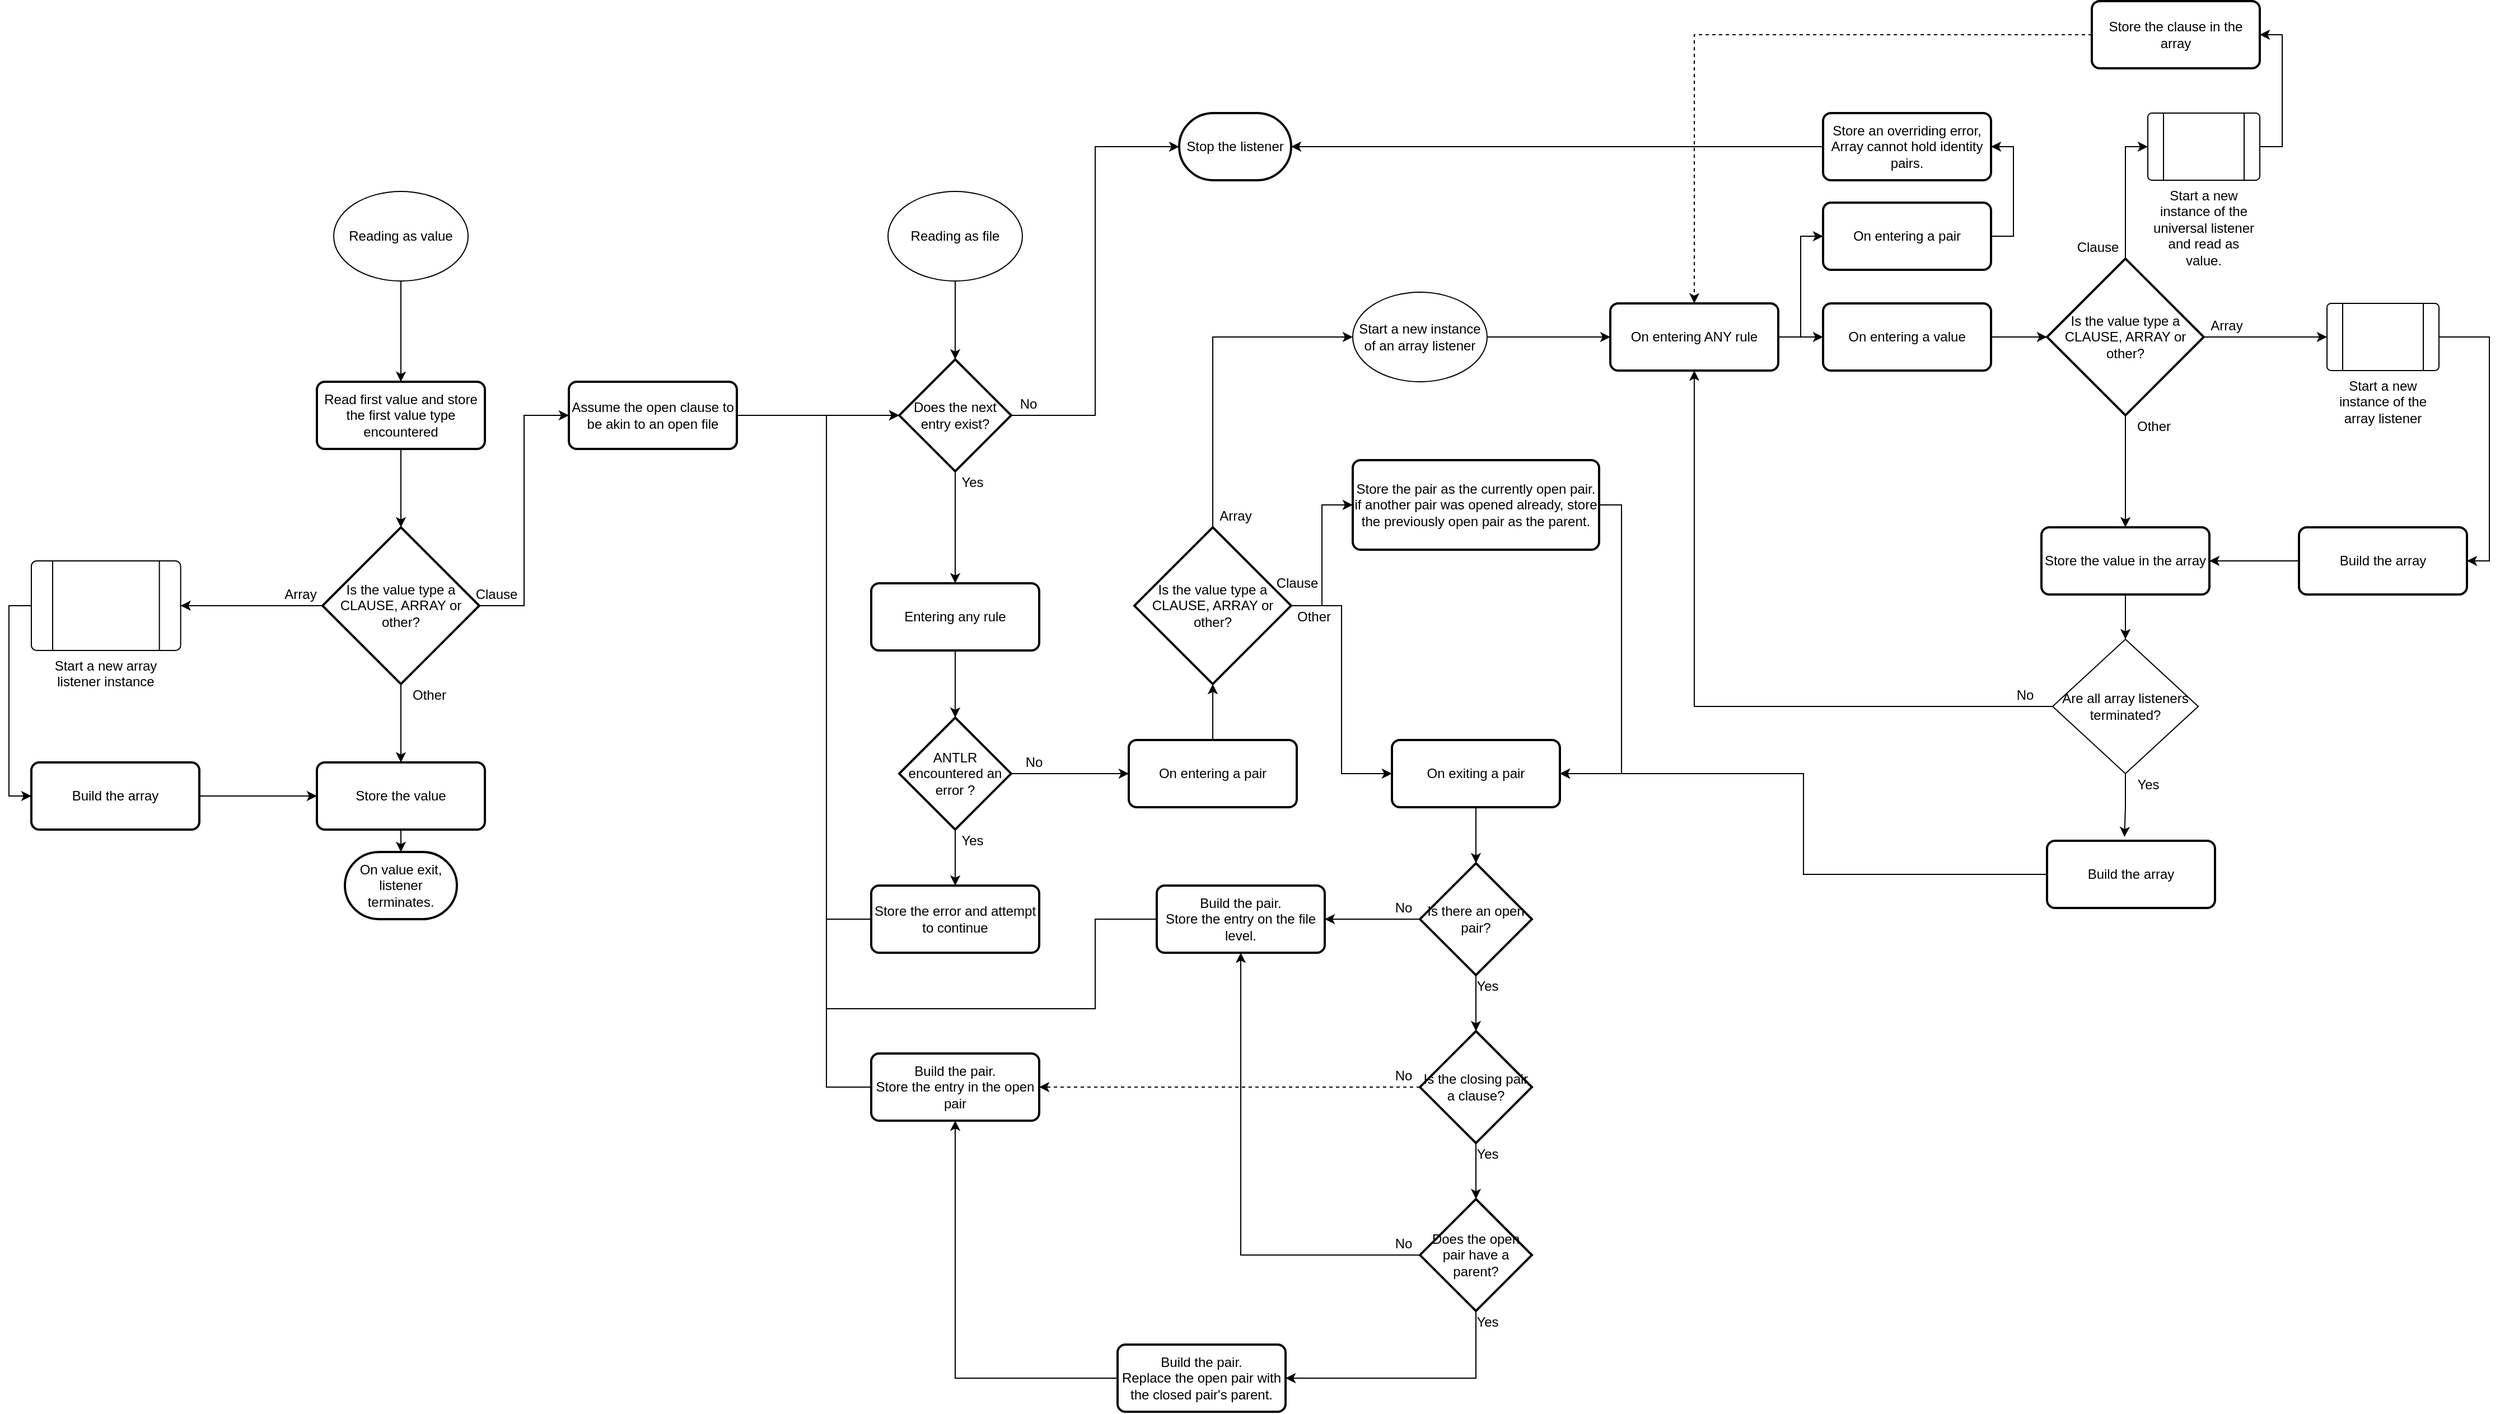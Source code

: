 <mxfile version="14.1.8" type="device"><diagram id="BNoFrDFYqUpYlP55kyb6" name="Page-1"><mxGraphModel dx="3565" dy="3418" grid="1" gridSize="10" guides="1" tooltips="1" connect="1" arrows="1" fold="1" page="1" pageScale="1" pageWidth="850" pageHeight="1100" math="0" shadow="0"><root><mxCell id="0"/><mxCell id="1" parent="0"/><mxCell id="KcTFm8nat9uakcXh54i9-10" style="edgeStyle=orthogonalEdgeStyle;rounded=0;orthogonalLoop=1;jettySize=auto;html=1;exitX=0.5;exitY=1;exitDx=0;exitDy=0;entryX=0.5;entryY=0;entryDx=0;entryDy=0;" parent="1" source="KcTFm8nat9uakcXh54i9-1" target="KcTFm8nat9uakcXh54i9-2" edge="1"><mxGeometry relative="1" as="geometry"/></mxCell><mxCell id="KcTFm8nat9uakcXh54i9-1" value="Reading as value" style="ellipse;whiteSpace=wrap;html=1;" parent="1" vertex="1"><mxGeometry x="60" y="10" width="120" height="80" as="geometry"/></mxCell><mxCell id="KcTFm8nat9uakcXh54i9-11" style="edgeStyle=orthogonalEdgeStyle;rounded=0;orthogonalLoop=1;jettySize=auto;html=1;exitX=0.5;exitY=1;exitDx=0;exitDy=0;entryX=0.5;entryY=0;entryDx=0;entryDy=0;entryPerimeter=0;" parent="1" source="KcTFm8nat9uakcXh54i9-2" target="KcTFm8nat9uakcXh54i9-5" edge="1"><mxGeometry relative="1" as="geometry"/></mxCell><mxCell id="KcTFm8nat9uakcXh54i9-2" value="Read first value and store the first value type encountered" style="rounded=1;whiteSpace=wrap;html=1;absoluteArcSize=1;arcSize=14;strokeWidth=2;" parent="1" vertex="1"><mxGeometry x="45" y="180" width="150" height="60" as="geometry"/></mxCell><mxCell id="KcTFm8nat9uakcXh54i9-12" style="edgeStyle=orthogonalEdgeStyle;rounded=0;orthogonalLoop=1;jettySize=auto;html=1;exitX=0;exitY=0.5;exitDx=0;exitDy=0;exitPerimeter=0;entryX=1;entryY=0.5;entryDx=0;entryDy=0;" parent="1" source="KcTFm8nat9uakcXh54i9-5" target="KcTFm8nat9uakcXh54i9-7" edge="1"><mxGeometry relative="1" as="geometry"/></mxCell><mxCell id="KcTFm8nat9uakcXh54i9-14" style="edgeStyle=orthogonalEdgeStyle;rounded=0;orthogonalLoop=1;jettySize=auto;html=1;exitX=0.5;exitY=1;exitDx=0;exitDy=0;exitPerimeter=0;entryX=0.5;entryY=0;entryDx=0;entryDy=0;" parent="1" source="KcTFm8nat9uakcXh54i9-5" target="KcTFm8nat9uakcXh54i9-9" edge="1"><mxGeometry relative="1" as="geometry"/></mxCell><mxCell id="KcTFm8nat9uakcXh54i9-27" style="edgeStyle=orthogonalEdgeStyle;rounded=0;orthogonalLoop=1;jettySize=auto;html=1;exitX=1;exitY=0.5;exitDx=0;exitDy=0;exitPerimeter=0;entryX=0;entryY=0.5;entryDx=0;entryDy=0;" parent="1" source="KcTFm8nat9uakcXh54i9-5" target="KcTFm8nat9uakcXh54i9-21" edge="1"><mxGeometry relative="1" as="geometry"/></mxCell><mxCell id="KcTFm8nat9uakcXh54i9-5" value="Is the value type a CLAUSE, ARRAY or other?" style="strokeWidth=2;html=1;shape=mxgraph.flowchart.decision;whiteSpace=wrap;" parent="1" vertex="1"><mxGeometry x="50" y="310" width="140" height="140" as="geometry"/></mxCell><mxCell id="Q6Bqk0elE_EshNdvb-Qj-2" style="edgeStyle=orthogonalEdgeStyle;rounded=0;orthogonalLoop=1;jettySize=auto;html=1;exitX=0;exitY=0.5;exitDx=0;exitDy=0;entryX=0;entryY=0.5;entryDx=0;entryDy=0;" edge="1" parent="1" source="KcTFm8nat9uakcXh54i9-7" target="Q6Bqk0elE_EshNdvb-Qj-1"><mxGeometry relative="1" as="geometry"/></mxCell><mxCell id="KcTFm8nat9uakcXh54i9-7" value="Start a new array listener instance" style="verticalLabelPosition=bottom;verticalAlign=top;html=1;shape=process;whiteSpace=wrap;rounded=1;size=0.14;arcSize=6;" parent="1" vertex="1"><mxGeometry x="-210" y="340" width="133.33" height="80" as="geometry"/></mxCell><mxCell id="KcTFm8nat9uakcXh54i9-8" value="On value exit, listener terminates." style="strokeWidth=2;html=1;shape=mxgraph.flowchart.terminator;whiteSpace=wrap;" parent="1" vertex="1"><mxGeometry x="70" y="600" width="100" height="60" as="geometry"/></mxCell><mxCell id="KcTFm8nat9uakcXh54i9-15" style="edgeStyle=orthogonalEdgeStyle;rounded=0;orthogonalLoop=1;jettySize=auto;html=1;exitX=0.5;exitY=1;exitDx=0;exitDy=0;entryX=0.5;entryY=0;entryDx=0;entryDy=0;entryPerimeter=0;" parent="1" source="KcTFm8nat9uakcXh54i9-9" target="KcTFm8nat9uakcXh54i9-8" edge="1"><mxGeometry relative="1" as="geometry"/></mxCell><mxCell id="KcTFm8nat9uakcXh54i9-9" value="Store the value" style="rounded=1;whiteSpace=wrap;html=1;absoluteArcSize=1;arcSize=14;strokeWidth=2;" parent="1" vertex="1"><mxGeometry x="45" y="520" width="150" height="60" as="geometry"/></mxCell><mxCell id="KcTFm8nat9uakcXh54i9-17" value="Other" style="text;html=1;align=center;verticalAlign=middle;resizable=0;points=[];autosize=1;" parent="1" vertex="1"><mxGeometry x="120" y="450" width="50" height="20" as="geometry"/></mxCell><mxCell id="KcTFm8nat9uakcXh54i9-18" value="Array" style="text;html=1;align=center;verticalAlign=middle;resizable=0;points=[];autosize=1;" parent="1" vertex="1"><mxGeometry x="10" y="360" width="40" height="20" as="geometry"/></mxCell><mxCell id="KcTFm8nat9uakcXh54i9-29" style="edgeStyle=orthogonalEdgeStyle;rounded=0;orthogonalLoop=1;jettySize=auto;html=1;exitX=0.5;exitY=1;exitDx=0;exitDy=0;entryX=0.5;entryY=0;entryDx=0;entryDy=0;entryPerimeter=0;" parent="1" source="KcTFm8nat9uakcXh54i9-20" target="KcTFm8nat9uakcXh54i9-22" edge="1"><mxGeometry relative="1" as="geometry"/></mxCell><mxCell id="KcTFm8nat9uakcXh54i9-20" value="Reading as file" style="ellipse;whiteSpace=wrap;html=1;" parent="1" vertex="1"><mxGeometry x="555" y="10" width="120" height="80" as="geometry"/></mxCell><mxCell id="KcTFm8nat9uakcXh54i9-28" style="edgeStyle=orthogonalEdgeStyle;rounded=0;orthogonalLoop=1;jettySize=auto;html=1;exitX=1;exitY=0.5;exitDx=0;exitDy=0;entryX=0;entryY=0.5;entryDx=0;entryDy=0;entryPerimeter=0;" parent="1" source="KcTFm8nat9uakcXh54i9-21" target="KcTFm8nat9uakcXh54i9-22" edge="1"><mxGeometry relative="1" as="geometry"/></mxCell><mxCell id="KcTFm8nat9uakcXh54i9-21" value="Assume the open clause to be akin to an open file" style="rounded=1;whiteSpace=wrap;html=1;absoluteArcSize=1;arcSize=14;strokeWidth=2;" parent="1" vertex="1"><mxGeometry x="270" y="180" width="150" height="60" as="geometry"/></mxCell><mxCell id="KcTFm8nat9uakcXh54i9-30" style="edgeStyle=orthogonalEdgeStyle;rounded=0;orthogonalLoop=1;jettySize=auto;html=1;exitX=0.5;exitY=1;exitDx=0;exitDy=0;exitPerimeter=0;entryX=0.5;entryY=0;entryDx=0;entryDy=0;" parent="1" source="KcTFm8nat9uakcXh54i9-22" target="KcTFm8nat9uakcXh54i9-23" edge="1"><mxGeometry relative="1" as="geometry"/></mxCell><mxCell id="KcTFm8nat9uakcXh54i9-67" style="edgeStyle=orthogonalEdgeStyle;rounded=0;orthogonalLoop=1;jettySize=auto;html=1;exitX=1;exitY=0.5;exitDx=0;exitDy=0;exitPerimeter=0;entryX=0;entryY=0.5;entryDx=0;entryDy=0;entryPerimeter=0;" parent="1" source="KcTFm8nat9uakcXh54i9-22" target="KcTFm8nat9uakcXh54i9-66" edge="1"><mxGeometry relative="1" as="geometry"/></mxCell><mxCell id="KcTFm8nat9uakcXh54i9-22" value="Does the next entry exist?" style="strokeWidth=2;html=1;shape=mxgraph.flowchart.decision;whiteSpace=wrap;" parent="1" vertex="1"><mxGeometry x="565" y="160" width="100" height="100" as="geometry"/></mxCell><mxCell id="KcTFm8nat9uakcXh54i9-31" style="edgeStyle=orthogonalEdgeStyle;rounded=0;orthogonalLoop=1;jettySize=auto;html=1;exitX=0.5;exitY=1;exitDx=0;exitDy=0;entryX=0.5;entryY=0;entryDx=0;entryDy=0;entryPerimeter=0;" parent="1" source="KcTFm8nat9uakcXh54i9-23" target="KcTFm8nat9uakcXh54i9-24" edge="1"><mxGeometry relative="1" as="geometry"/></mxCell><mxCell id="KcTFm8nat9uakcXh54i9-23" value="Entering any rule" style="rounded=1;whiteSpace=wrap;html=1;absoluteArcSize=1;arcSize=14;strokeWidth=2;" parent="1" vertex="1"><mxGeometry x="540" y="360" width="150" height="60" as="geometry"/></mxCell><mxCell id="KcTFm8nat9uakcXh54i9-32" style="edgeStyle=orthogonalEdgeStyle;rounded=0;orthogonalLoop=1;jettySize=auto;html=1;exitX=0.5;exitY=1;exitDx=0;exitDy=0;exitPerimeter=0;entryX=0.5;entryY=0;entryDx=0;entryDy=0;" parent="1" source="KcTFm8nat9uakcXh54i9-24" target="KcTFm8nat9uakcXh54i9-26" edge="1"><mxGeometry relative="1" as="geometry"/></mxCell><mxCell id="KcTFm8nat9uakcXh54i9-37" style="edgeStyle=orthogonalEdgeStyle;rounded=0;orthogonalLoop=1;jettySize=auto;html=1;exitX=1;exitY=0.5;exitDx=0;exitDy=0;exitPerimeter=0;entryX=0;entryY=0.5;entryDx=0;entryDy=0;" parent="1" source="KcTFm8nat9uakcXh54i9-24" target="KcTFm8nat9uakcXh54i9-36" edge="1"><mxGeometry relative="1" as="geometry"/></mxCell><mxCell id="KcTFm8nat9uakcXh54i9-24" value="ANTLR encountered an error ?" style="strokeWidth=2;html=1;shape=mxgraph.flowchart.decision;whiteSpace=wrap;" parent="1" vertex="1"><mxGeometry x="565" y="480" width="100" height="100" as="geometry"/></mxCell><mxCell id="Q6Bqk0elE_EshNdvb-Qj-4" style="edgeStyle=orthogonalEdgeStyle;rounded=0;orthogonalLoop=1;jettySize=auto;html=1;exitX=0;exitY=0.5;exitDx=0;exitDy=0;endArrow=none;endFill=0;" edge="1" parent="1" source="KcTFm8nat9uakcXh54i9-26"><mxGeometry relative="1" as="geometry"><mxPoint x="500" y="660" as="targetPoint"/></mxGeometry></mxCell><mxCell id="KcTFm8nat9uakcXh54i9-26" value="Store the error and attempt to continue" style="rounded=1;whiteSpace=wrap;html=1;absoluteArcSize=1;arcSize=14;strokeWidth=2;" parent="1" vertex="1"><mxGeometry x="540" y="630" width="150" height="60" as="geometry"/></mxCell><mxCell id="KcTFm8nat9uakcXh54i9-33" value="Yes" style="text;html=1;align=center;verticalAlign=middle;resizable=0;points=[];autosize=1;" parent="1" vertex="1"><mxGeometry x="610" y="260" width="40" height="20" as="geometry"/></mxCell><mxCell id="KcTFm8nat9uakcXh54i9-34" value="Clause" style="text;html=1;align=center;verticalAlign=middle;resizable=0;points=[];autosize=1;" parent="1" vertex="1"><mxGeometry x="180" y="360" width="50" height="20" as="geometry"/></mxCell><mxCell id="KcTFm8nat9uakcXh54i9-35" value="Yes" style="text;html=1;align=center;verticalAlign=middle;resizable=0;points=[];autosize=1;" parent="1" vertex="1"><mxGeometry x="610" y="580" width="40" height="20" as="geometry"/></mxCell><mxCell id="KcTFm8nat9uakcXh54i9-41" style="edgeStyle=orthogonalEdgeStyle;rounded=0;orthogonalLoop=1;jettySize=auto;html=1;exitX=0.5;exitY=0;exitDx=0;exitDy=0;entryX=0.5;entryY=1;entryDx=0;entryDy=0;entryPerimeter=0;" parent="1" source="KcTFm8nat9uakcXh54i9-36" target="KcTFm8nat9uakcXh54i9-40" edge="1"><mxGeometry relative="1" as="geometry"/></mxCell><mxCell id="KcTFm8nat9uakcXh54i9-36" value="On entering a pair" style="rounded=1;whiteSpace=wrap;html=1;absoluteArcSize=1;arcSize=14;strokeWidth=2;" parent="1" vertex="1"><mxGeometry x="770" y="500" width="150" height="60" as="geometry"/></mxCell><mxCell id="KcTFm8nat9uakcXh54i9-38" value="No" style="text;html=1;align=center;verticalAlign=middle;resizable=0;points=[];autosize=1;" parent="1" vertex="1"><mxGeometry x="670" y="510" width="30" height="20" as="geometry"/></mxCell><mxCell id="KcTFm8nat9uakcXh54i9-43" style="edgeStyle=orthogonalEdgeStyle;rounded=0;orthogonalLoop=1;jettySize=auto;html=1;exitX=1;exitY=0.5;exitDx=0;exitDy=0;exitPerimeter=0;entryX=0;entryY=0.5;entryDx=0;entryDy=0;" parent="1" source="KcTFm8nat9uakcXh54i9-40" target="KcTFm8nat9uakcXh54i9-42" edge="1"><mxGeometry relative="1" as="geometry"/></mxCell><mxCell id="KcTFm8nat9uakcXh54i9-46" style="edgeStyle=orthogonalEdgeStyle;rounded=0;orthogonalLoop=1;jettySize=auto;html=1;exitX=1;exitY=0.5;exitDx=0;exitDy=0;exitPerimeter=0;entryX=0;entryY=0.5;entryDx=0;entryDy=0;" parent="1" source="KcTFm8nat9uakcXh54i9-40" target="KcTFm8nat9uakcXh54i9-45" edge="1"><mxGeometry relative="1" as="geometry"/></mxCell><mxCell id="KcTFm8nat9uakcXh54i9-50" style="edgeStyle=orthogonalEdgeStyle;rounded=0;orthogonalLoop=1;jettySize=auto;html=1;exitX=0.5;exitY=0;exitDx=0;exitDy=0;exitPerimeter=0;entryX=0;entryY=0.5;entryDx=0;entryDy=0;" parent="1" source="KcTFm8nat9uakcXh54i9-40" target="crZsIVIiEkBWHLGzytEf-2" edge="1"><mxGeometry relative="1" as="geometry"><mxPoint x="950" y="140" as="targetPoint"/></mxGeometry></mxCell><mxCell id="KcTFm8nat9uakcXh54i9-40" value="Is the value type a CLAUSE, ARRAY or other?" style="strokeWidth=2;html=1;shape=mxgraph.flowchart.decision;whiteSpace=wrap;" parent="1" vertex="1"><mxGeometry x="775" y="310" width="140" height="140" as="geometry"/></mxCell><mxCell id="KcTFm8nat9uakcXh54i9-90" style="edgeStyle=orthogonalEdgeStyle;rounded=0;orthogonalLoop=1;jettySize=auto;html=1;exitX=0.5;exitY=1;exitDx=0;exitDy=0;entryX=0.5;entryY=0;entryDx=0;entryDy=0;entryPerimeter=0;" parent="1" source="KcTFm8nat9uakcXh54i9-42" target="KcTFm8nat9uakcXh54i9-87" edge="1"><mxGeometry relative="1" as="geometry"/></mxCell><mxCell id="KcTFm8nat9uakcXh54i9-42" value="On exiting a pair" style="rounded=1;whiteSpace=wrap;html=1;absoluteArcSize=1;arcSize=14;strokeWidth=2;" parent="1" vertex="1"><mxGeometry x="1005" y="500" width="150" height="60" as="geometry"/></mxCell><mxCell id="KcTFm8nat9uakcXh54i9-44" value="Other" style="text;html=1;align=center;verticalAlign=middle;resizable=0;points=[];autosize=1;" parent="1" vertex="1"><mxGeometry x="910" y="380" width="50" height="20" as="geometry"/></mxCell><mxCell id="KcTFm8nat9uakcXh54i9-48" style="edgeStyle=orthogonalEdgeStyle;rounded=0;orthogonalLoop=1;jettySize=auto;html=1;exitX=1;exitY=0.5;exitDx=0;exitDy=0;entryX=1;entryY=0.5;entryDx=0;entryDy=0;" parent="1" source="KcTFm8nat9uakcXh54i9-45" target="KcTFm8nat9uakcXh54i9-42" edge="1"><mxGeometry relative="1" as="geometry"/></mxCell><mxCell id="KcTFm8nat9uakcXh54i9-45" value="Store the pair as the currently open pair. if another pair was opened already, store the previously open pair as the parent." style="rounded=1;whiteSpace=wrap;html=1;absoluteArcSize=1;arcSize=14;strokeWidth=2;" parent="1" vertex="1"><mxGeometry x="970" y="250" width="220" height="80" as="geometry"/></mxCell><mxCell id="KcTFm8nat9uakcXh54i9-47" value="Clause" style="text;html=1;align=center;verticalAlign=middle;resizable=0;points=[];autosize=1;" parent="1" vertex="1"><mxGeometry x="895" y="350" width="50" height="20" as="geometry"/></mxCell><mxCell id="KcTFm8nat9uakcXh54i9-62" style="edgeStyle=orthogonalEdgeStyle;rounded=0;orthogonalLoop=1;jettySize=auto;html=1;exitX=1;exitY=0.5;exitDx=0;exitDy=0;entryX=0;entryY=0.5;entryDx=0;entryDy=0;" parent="1" source="crZsIVIiEkBWHLGzytEf-2" target="KcTFm8nat9uakcXh54i9-61" edge="1"><mxGeometry relative="1" as="geometry"><mxPoint x="1100" y="140" as="sourcePoint"/></mxGeometry></mxCell><mxCell id="KcTFm8nat9uakcXh54i9-51" value="Array" style="text;html=1;align=center;verticalAlign=middle;resizable=0;points=[];autosize=1;" parent="1" vertex="1"><mxGeometry x="845" y="290" width="40" height="20" as="geometry"/></mxCell><mxCell id="KcTFm8nat9uakcXh54i9-55" style="edgeStyle=orthogonalEdgeStyle;rounded=0;orthogonalLoop=1;jettySize=auto;html=1;exitX=1;exitY=0.5;exitDx=0;exitDy=0;entryX=0;entryY=0.5;entryDx=0;entryDy=0;entryPerimeter=0;" parent="1" source="KcTFm8nat9uakcXh54i9-52" target="KcTFm8nat9uakcXh54i9-54" edge="1"><mxGeometry relative="1" as="geometry"/></mxCell><mxCell id="KcTFm8nat9uakcXh54i9-52" value="On entering a value" style="rounded=1;whiteSpace=wrap;html=1;absoluteArcSize=1;arcSize=14;strokeWidth=2;" parent="1" vertex="1"><mxGeometry x="1390" y="110" width="150" height="60" as="geometry"/></mxCell><mxCell id="KcTFm8nat9uakcXh54i9-75" style="edgeStyle=orthogonalEdgeStyle;rounded=0;orthogonalLoop=1;jettySize=auto;html=1;exitX=1;exitY=0.5;exitDx=0;exitDy=0;exitPerimeter=0;entryX=0;entryY=0.5;entryDx=0;entryDy=0;" parent="1" source="KcTFm8nat9uakcXh54i9-54" target="KcTFm8nat9uakcXh54i9-120" edge="1"><mxGeometry relative="1" as="geometry"><mxPoint x="1820" y="140" as="targetPoint"/></mxGeometry></mxCell><mxCell id="KcTFm8nat9uakcXh54i9-80" style="edgeStyle=orthogonalEdgeStyle;rounded=0;orthogonalLoop=1;jettySize=auto;html=1;exitX=0.5;exitY=1;exitDx=0;exitDy=0;exitPerimeter=0;entryX=0.5;entryY=0;entryDx=0;entryDy=0;" parent="1" source="KcTFm8nat9uakcXh54i9-54" target="KcTFm8nat9uakcXh54i9-77" edge="1"><mxGeometry relative="1" as="geometry"/></mxCell><mxCell id="KcTFm8nat9uakcXh54i9-113" style="edgeStyle=orthogonalEdgeStyle;rounded=0;orthogonalLoop=1;jettySize=auto;html=1;exitX=0.5;exitY=0;exitDx=0;exitDy=0;exitPerimeter=0;entryX=0;entryY=0.5;entryDx=0;entryDy=0;" parent="1" source="KcTFm8nat9uakcXh54i9-54" target="KcTFm8nat9uakcXh54i9-112" edge="1"><mxGeometry relative="1" as="geometry"/></mxCell><mxCell id="KcTFm8nat9uakcXh54i9-54" value="Is the value type a CLAUSE, ARRAY or other?" style="strokeWidth=2;html=1;shape=mxgraph.flowchart.decision;whiteSpace=wrap;" parent="1" vertex="1"><mxGeometry x="1590" y="70" width="140" height="140" as="geometry"/></mxCell><mxCell id="KcTFm8nat9uakcXh54i9-65" style="edgeStyle=orthogonalEdgeStyle;rounded=0;orthogonalLoop=1;jettySize=auto;html=1;exitX=1;exitY=0.5;exitDx=0;exitDy=0;entryX=1;entryY=0.5;entryDx=0;entryDy=0;" parent="1" source="KcTFm8nat9uakcXh54i9-56" target="KcTFm8nat9uakcXh54i9-58" edge="1"><mxGeometry relative="1" as="geometry"/></mxCell><mxCell id="KcTFm8nat9uakcXh54i9-56" value="On entering a pair" style="rounded=1;whiteSpace=wrap;html=1;absoluteArcSize=1;arcSize=14;strokeWidth=2;" parent="1" vertex="1"><mxGeometry x="1390" y="20" width="150" height="60" as="geometry"/></mxCell><mxCell id="KcTFm8nat9uakcXh54i9-68" style="edgeStyle=orthogonalEdgeStyle;rounded=0;orthogonalLoop=1;jettySize=auto;html=1;exitX=0;exitY=0.5;exitDx=0;exitDy=0;entryX=1;entryY=0.5;entryDx=0;entryDy=0;entryPerimeter=0;" parent="1" source="KcTFm8nat9uakcXh54i9-58" target="KcTFm8nat9uakcXh54i9-66" edge="1"><mxGeometry relative="1" as="geometry"/></mxCell><mxCell id="KcTFm8nat9uakcXh54i9-58" value="Store an overriding error, Array cannot hold identity pairs." style="rounded=1;whiteSpace=wrap;html=1;absoluteArcSize=1;arcSize=14;strokeWidth=2;" parent="1" vertex="1"><mxGeometry x="1390" y="-60" width="150" height="60" as="geometry"/></mxCell><mxCell id="KcTFm8nat9uakcXh54i9-63" style="edgeStyle=orthogonalEdgeStyle;rounded=0;orthogonalLoop=1;jettySize=auto;html=1;exitX=1;exitY=0.5;exitDx=0;exitDy=0;entryX=0;entryY=0.5;entryDx=0;entryDy=0;" parent="1" source="KcTFm8nat9uakcXh54i9-61" target="KcTFm8nat9uakcXh54i9-52" edge="1"><mxGeometry relative="1" as="geometry"/></mxCell><mxCell id="KcTFm8nat9uakcXh54i9-64" style="edgeStyle=orthogonalEdgeStyle;rounded=0;orthogonalLoop=1;jettySize=auto;html=1;exitX=1;exitY=0.5;exitDx=0;exitDy=0;entryX=0;entryY=0.5;entryDx=0;entryDy=0;" parent="1" source="KcTFm8nat9uakcXh54i9-61" target="KcTFm8nat9uakcXh54i9-56" edge="1"><mxGeometry relative="1" as="geometry"/></mxCell><mxCell id="KcTFm8nat9uakcXh54i9-61" value="On entering ANY rule" style="rounded=1;whiteSpace=wrap;html=1;absoluteArcSize=1;arcSize=14;strokeWidth=2;" parent="1" vertex="1"><mxGeometry x="1200" y="110" width="150" height="60" as="geometry"/></mxCell><mxCell id="KcTFm8nat9uakcXh54i9-66" value="Stop the listener" style="strokeWidth=2;html=1;shape=mxgraph.flowchart.terminator;whiteSpace=wrap;" parent="1" vertex="1"><mxGeometry x="815" y="-60" width="100" height="60" as="geometry"/></mxCell><mxCell id="KcTFm8nat9uakcXh54i9-69" value="No" style="text;html=1;align=center;verticalAlign=middle;resizable=0;points=[];autosize=1;" parent="1" vertex="1"><mxGeometry x="665" y="190" width="30" height="20" as="geometry"/></mxCell><mxCell id="KcTFm8nat9uakcXh54i9-84" style="edgeStyle=orthogonalEdgeStyle;rounded=0;orthogonalLoop=1;jettySize=auto;html=1;exitX=0.5;exitY=1;exitDx=0;exitDy=0;entryX=0.5;entryY=0;entryDx=0;entryDy=0;" parent="1" source="KcTFm8nat9uakcXh54i9-77" target="crZsIVIiEkBWHLGzytEf-8" edge="1"><mxGeometry relative="1" as="geometry"><mxPoint x="1660" y="410" as="targetPoint"/></mxGeometry></mxCell><mxCell id="KcTFm8nat9uakcXh54i9-77" value="Store the value in the array" style="rounded=1;whiteSpace=wrap;html=1;absoluteArcSize=1;arcSize=14;strokeWidth=2;" parent="1" vertex="1"><mxGeometry x="1585" y="310" width="150" height="60" as="geometry"/></mxCell><mxCell id="KcTFm8nat9uakcXh54i9-83" style="edgeStyle=orthogonalEdgeStyle;rounded=0;orthogonalLoop=1;jettySize=auto;html=1;exitX=0;exitY=0.5;exitDx=0;exitDy=0;entryX=1;entryY=0.5;entryDx=0;entryDy=0;" parent="1" source="KcTFm8nat9uakcXh54i9-82" target="KcTFm8nat9uakcXh54i9-42" edge="1"><mxGeometry relative="1" as="geometry"/></mxCell><mxCell id="KcTFm8nat9uakcXh54i9-82" value="Build the array" style="rounded=1;whiteSpace=wrap;html=1;absoluteArcSize=1;arcSize=14;strokeWidth=2;" parent="1" vertex="1"><mxGeometry x="1590" y="590" width="150" height="60" as="geometry"/></mxCell><mxCell id="KcTFm8nat9uakcXh54i9-96" style="edgeStyle=orthogonalEdgeStyle;rounded=0;orthogonalLoop=1;jettySize=auto;html=1;exitX=0;exitY=0.5;exitDx=0;exitDy=0;exitPerimeter=0;entryX=1;entryY=0.5;entryDx=0;entryDy=0;" parent="1" source="KcTFm8nat9uakcXh54i9-87" target="KcTFm8nat9uakcXh54i9-93" edge="1"><mxGeometry relative="1" as="geometry"/></mxCell><mxCell id="crZsIVIiEkBWHLGzytEf-14" style="edgeStyle=orthogonalEdgeStyle;rounded=0;orthogonalLoop=1;jettySize=auto;html=1;exitX=0.5;exitY=1;exitDx=0;exitDy=0;exitPerimeter=0;entryX=0.5;entryY=0;entryDx=0;entryDy=0;entryPerimeter=0;" parent="1" source="KcTFm8nat9uakcXh54i9-87" target="KcTFm8nat9uakcXh54i9-88" edge="1"><mxGeometry relative="1" as="geometry"/></mxCell><mxCell id="KcTFm8nat9uakcXh54i9-87" value="Is there an open pair?" style="strokeWidth=2;html=1;shape=mxgraph.flowchart.decision;whiteSpace=wrap;" parent="1" vertex="1"><mxGeometry x="1030" y="610" width="100" height="100" as="geometry"/></mxCell><mxCell id="KcTFm8nat9uakcXh54i9-98" style="edgeStyle=orthogonalEdgeStyle;rounded=0;orthogonalLoop=1;jettySize=auto;html=1;exitX=0;exitY=0.5;exitDx=0;exitDy=0;exitPerimeter=0;entryX=1;entryY=0.5;entryDx=0;entryDy=0;dashed=1;" parent="1" source="KcTFm8nat9uakcXh54i9-88" target="KcTFm8nat9uakcXh54i9-94" edge="1"><mxGeometry relative="1" as="geometry"/></mxCell><mxCell id="crZsIVIiEkBWHLGzytEf-15" style="edgeStyle=orthogonalEdgeStyle;rounded=0;orthogonalLoop=1;jettySize=auto;html=1;exitX=0.5;exitY=1;exitDx=0;exitDy=0;exitPerimeter=0;entryX=0.5;entryY=0;entryDx=0;entryDy=0;entryPerimeter=0;" parent="1" source="KcTFm8nat9uakcXh54i9-88" target="KcTFm8nat9uakcXh54i9-89" edge="1"><mxGeometry relative="1" as="geometry"/></mxCell><mxCell id="KcTFm8nat9uakcXh54i9-88" value="Is the closing pair a clause?" style="strokeWidth=2;html=1;shape=mxgraph.flowchart.decision;whiteSpace=wrap;" parent="1" vertex="1"><mxGeometry x="1030" y="760" width="100" height="100" as="geometry"/></mxCell><mxCell id="KcTFm8nat9uakcXh54i9-97" style="edgeStyle=orthogonalEdgeStyle;rounded=0;orthogonalLoop=1;jettySize=auto;html=1;exitX=0;exitY=0.5;exitDx=0;exitDy=0;exitPerimeter=0;entryX=0.5;entryY=1;entryDx=0;entryDy=0;" parent="1" source="KcTFm8nat9uakcXh54i9-89" target="KcTFm8nat9uakcXh54i9-93" edge="1"><mxGeometry relative="1" as="geometry"/></mxCell><mxCell id="KcTFm8nat9uakcXh54i9-99" style="edgeStyle=orthogonalEdgeStyle;rounded=0;orthogonalLoop=1;jettySize=auto;html=1;exitX=0.5;exitY=1;exitDx=0;exitDy=0;exitPerimeter=0;entryX=1;entryY=0.5;entryDx=0;entryDy=0;" parent="1" source="KcTFm8nat9uakcXh54i9-89" target="KcTFm8nat9uakcXh54i9-95" edge="1"><mxGeometry relative="1" as="geometry"/></mxCell><mxCell id="KcTFm8nat9uakcXh54i9-89" value="Does the open pair have a parent?" style="strokeWidth=2;html=1;shape=mxgraph.flowchart.decision;whiteSpace=wrap;" parent="1" vertex="1"><mxGeometry x="1030" y="910" width="100" height="100" as="geometry"/></mxCell><mxCell id="Q6Bqk0elE_EshNdvb-Qj-5" style="edgeStyle=orthogonalEdgeStyle;rounded=0;orthogonalLoop=1;jettySize=auto;html=1;exitX=0;exitY=0.5;exitDx=0;exitDy=0;endArrow=none;endFill=0;" edge="1" parent="1" source="KcTFm8nat9uakcXh54i9-93"><mxGeometry relative="1" as="geometry"><mxPoint x="500" y="740" as="targetPoint"/><Array as="points"><mxPoint x="740" y="660"/><mxPoint x="740" y="740"/></Array></mxGeometry></mxCell><mxCell id="KcTFm8nat9uakcXh54i9-93" value="Build the pair.&lt;br&gt;Store the entry on the file level." style="rounded=1;whiteSpace=wrap;html=1;absoluteArcSize=1;arcSize=14;strokeWidth=2;" parent="1" vertex="1"><mxGeometry x="795" y="630" width="150" height="60" as="geometry"/></mxCell><mxCell id="KcTFm8nat9uakcXh54i9-101" style="edgeStyle=orthogonalEdgeStyle;rounded=0;orthogonalLoop=1;jettySize=auto;html=1;exitX=0;exitY=0.5;exitDx=0;exitDy=0;entryX=0;entryY=0.5;entryDx=0;entryDy=0;entryPerimeter=0;" parent="1" source="KcTFm8nat9uakcXh54i9-94" target="KcTFm8nat9uakcXh54i9-22" edge="1"><mxGeometry relative="1" as="geometry"><Array as="points"><mxPoint x="500" y="810"/><mxPoint x="500" y="210"/></Array></mxGeometry></mxCell><mxCell id="KcTFm8nat9uakcXh54i9-94" value="Build the pair.&lt;br&gt;Store the entry in the open pair" style="rounded=1;whiteSpace=wrap;html=1;absoluteArcSize=1;arcSize=14;strokeWidth=2;" parent="1" vertex="1"><mxGeometry x="540" y="780" width="150" height="60" as="geometry"/></mxCell><mxCell id="KcTFm8nat9uakcXh54i9-100" style="edgeStyle=orthogonalEdgeStyle;rounded=0;orthogonalLoop=1;jettySize=auto;html=1;exitX=0;exitY=0.5;exitDx=0;exitDy=0;entryX=0.5;entryY=1;entryDx=0;entryDy=0;" parent="1" source="KcTFm8nat9uakcXh54i9-95" target="KcTFm8nat9uakcXh54i9-94" edge="1"><mxGeometry relative="1" as="geometry"/></mxCell><mxCell id="KcTFm8nat9uakcXh54i9-95" value="Build the pair.&lt;br&gt;Replace the open pair with the closed pair's parent." style="rounded=1;whiteSpace=wrap;html=1;absoluteArcSize=1;arcSize=14;strokeWidth=2;" parent="1" vertex="1"><mxGeometry x="760" y="1040" width="150" height="60" as="geometry"/></mxCell><mxCell id="KcTFm8nat9uakcXh54i9-104" value="Yes" style="text;html=1;align=center;verticalAlign=middle;resizable=0;points=[];autosize=1;" parent="1" vertex="1"><mxGeometry x="1070" y="710" width="40" height="20" as="geometry"/></mxCell><mxCell id="KcTFm8nat9uakcXh54i9-105" value="No" style="text;html=1;align=center;verticalAlign=middle;resizable=0;points=[];autosize=1;" parent="1" vertex="1"><mxGeometry x="1000" y="640" width="30" height="20" as="geometry"/></mxCell><mxCell id="KcTFm8nat9uakcXh54i9-106" value="Yes" style="text;html=1;align=center;verticalAlign=middle;resizable=0;points=[];autosize=1;" parent="1" vertex="1"><mxGeometry x="1070" y="860" width="40" height="20" as="geometry"/></mxCell><mxCell id="KcTFm8nat9uakcXh54i9-107" value="No" style="text;html=1;align=center;verticalAlign=middle;resizable=0;points=[];autosize=1;" parent="1" vertex="1"><mxGeometry x="1000" y="790" width="30" height="20" as="geometry"/></mxCell><mxCell id="KcTFm8nat9uakcXh54i9-108" value="Yes" style="text;html=1;align=center;verticalAlign=middle;resizable=0;points=[];autosize=1;" parent="1" vertex="1"><mxGeometry x="1070" y="1010" width="40" height="20" as="geometry"/></mxCell><mxCell id="KcTFm8nat9uakcXh54i9-109" value="No" style="text;html=1;align=center;verticalAlign=middle;resizable=0;points=[];autosize=1;" parent="1" vertex="1"><mxGeometry x="1000" y="940" width="30" height="20" as="geometry"/></mxCell><mxCell id="KcTFm8nat9uakcXh54i9-110" value="Array" style="text;html=1;align=center;verticalAlign=middle;resizable=0;points=[];autosize=1;" parent="1" vertex="1"><mxGeometry x="1730" y="120" width="40" height="20" as="geometry"/></mxCell><mxCell id="KcTFm8nat9uakcXh54i9-111" value="Other" style="text;html=1;align=center;verticalAlign=middle;resizable=0;points=[];autosize=1;" parent="1" vertex="1"><mxGeometry x="1660" y="210" width="50" height="20" as="geometry"/></mxCell><mxCell id="KcTFm8nat9uakcXh54i9-117" style="edgeStyle=orthogonalEdgeStyle;rounded=0;orthogonalLoop=1;jettySize=auto;html=1;exitX=1;exitY=0.5;exitDx=0;exitDy=0;entryX=1;entryY=0.5;entryDx=0;entryDy=0;" parent="1" source="KcTFm8nat9uakcXh54i9-112" target="KcTFm8nat9uakcXh54i9-116" edge="1"><mxGeometry relative="1" as="geometry"/></mxCell><mxCell id="KcTFm8nat9uakcXh54i9-112" value="Start a new instance of the universal listener and read as value." style="verticalLabelPosition=bottom;verticalAlign=top;html=1;shape=process;whiteSpace=wrap;rounded=1;size=0.14;arcSize=6;" parent="1" vertex="1"><mxGeometry x="1680" y="-60" width="100" height="60" as="geometry"/></mxCell><mxCell id="KcTFm8nat9uakcXh54i9-118" style="edgeStyle=orthogonalEdgeStyle;rounded=0;orthogonalLoop=1;jettySize=auto;html=1;exitX=0;exitY=0.5;exitDx=0;exitDy=0;entryX=0.5;entryY=0;entryDx=0;entryDy=0;dashed=1;" parent="1" source="KcTFm8nat9uakcXh54i9-116" target="KcTFm8nat9uakcXh54i9-61" edge="1"><mxGeometry relative="1" as="geometry"/></mxCell><mxCell id="KcTFm8nat9uakcXh54i9-116" value="Store the clause in the array" style="rounded=1;whiteSpace=wrap;html=1;absoluteArcSize=1;arcSize=14;strokeWidth=2;" parent="1" vertex="1"><mxGeometry x="1630" y="-160" width="150" height="60" as="geometry"/></mxCell><mxCell id="crZsIVIiEkBWHLGzytEf-6" style="edgeStyle=orthogonalEdgeStyle;rounded=0;orthogonalLoop=1;jettySize=auto;html=1;exitX=1;exitY=0.5;exitDx=0;exitDy=0;entryX=1;entryY=0.5;entryDx=0;entryDy=0;" parent="1" source="KcTFm8nat9uakcXh54i9-120" target="crZsIVIiEkBWHLGzytEf-5" edge="1"><mxGeometry relative="1" as="geometry"/></mxCell><mxCell id="KcTFm8nat9uakcXh54i9-120" value="Start a new instance of the array listener" style="verticalLabelPosition=bottom;verticalAlign=top;html=1;shape=process;whiteSpace=wrap;rounded=1;size=0.14;arcSize=6;" parent="1" vertex="1"><mxGeometry x="1840" y="110" width="100" height="60" as="geometry"/></mxCell><mxCell id="KcTFm8nat9uakcXh54i9-123" value="Clause" style="text;html=1;align=center;verticalAlign=middle;resizable=0;points=[];autosize=1;" parent="1" vertex="1"><mxGeometry x="1610" y="50" width="50" height="20" as="geometry"/></mxCell><mxCell id="crZsIVIiEkBWHLGzytEf-2" value="Start a new instance of an array listener" style="ellipse;whiteSpace=wrap;html=1;" parent="1" vertex="1"><mxGeometry x="970" y="100" width="120" height="80" as="geometry"/></mxCell><mxCell id="crZsIVIiEkBWHLGzytEf-7" style="edgeStyle=orthogonalEdgeStyle;rounded=0;orthogonalLoop=1;jettySize=auto;html=1;exitX=0;exitY=0.5;exitDx=0;exitDy=0;entryX=1;entryY=0.5;entryDx=0;entryDy=0;" parent="1" source="crZsIVIiEkBWHLGzytEf-5" target="KcTFm8nat9uakcXh54i9-77" edge="1"><mxGeometry relative="1" as="geometry"/></mxCell><mxCell id="crZsIVIiEkBWHLGzytEf-5" value="Build the array" style="rounded=1;whiteSpace=wrap;html=1;absoluteArcSize=1;arcSize=14;strokeWidth=2;" parent="1" vertex="1"><mxGeometry x="1815" y="310" width="150" height="60" as="geometry"/></mxCell><mxCell id="crZsIVIiEkBWHLGzytEf-10" style="edgeStyle=orthogonalEdgeStyle;rounded=0;orthogonalLoop=1;jettySize=auto;html=1;exitX=0.5;exitY=1;exitDx=0;exitDy=0;entryX=0.461;entryY=-0.058;entryDx=0;entryDy=0;entryPerimeter=0;" parent="1" source="crZsIVIiEkBWHLGzytEf-8" target="KcTFm8nat9uakcXh54i9-82" edge="1"><mxGeometry relative="1" as="geometry"/></mxCell><mxCell id="crZsIVIiEkBWHLGzytEf-11" style="edgeStyle=orthogonalEdgeStyle;rounded=0;orthogonalLoop=1;jettySize=auto;html=1;exitX=0;exitY=0.5;exitDx=0;exitDy=0;entryX=0.5;entryY=1;entryDx=0;entryDy=0;" parent="1" source="crZsIVIiEkBWHLGzytEf-8" target="KcTFm8nat9uakcXh54i9-61" edge="1"><mxGeometry relative="1" as="geometry"/></mxCell><mxCell id="crZsIVIiEkBWHLGzytEf-8" value="Are all array listeners terminated?" style="rhombus;whiteSpace=wrap;html=1;" parent="1" vertex="1"><mxGeometry x="1595" y="410" width="130" height="120" as="geometry"/></mxCell><mxCell id="crZsIVIiEkBWHLGzytEf-12" value="No" style="text;html=1;align=center;verticalAlign=middle;resizable=0;points=[];autosize=1;" parent="1" vertex="1"><mxGeometry x="1555" y="450" width="30" height="20" as="geometry"/></mxCell><mxCell id="crZsIVIiEkBWHLGzytEf-13" value="Yes" style="text;html=1;align=center;verticalAlign=middle;resizable=0;points=[];autosize=1;" parent="1" vertex="1"><mxGeometry x="1660" y="530" width="40" height="20" as="geometry"/></mxCell><mxCell id="Q6Bqk0elE_EshNdvb-Qj-3" style="edgeStyle=orthogonalEdgeStyle;rounded=0;orthogonalLoop=1;jettySize=auto;html=1;exitX=1;exitY=0.5;exitDx=0;exitDy=0;entryX=0;entryY=0.5;entryDx=0;entryDy=0;" edge="1" parent="1" source="Q6Bqk0elE_EshNdvb-Qj-1" target="KcTFm8nat9uakcXh54i9-9"><mxGeometry relative="1" as="geometry"/></mxCell><mxCell id="Q6Bqk0elE_EshNdvb-Qj-1" value="Build the array" style="rounded=1;whiteSpace=wrap;html=1;absoluteArcSize=1;arcSize=14;strokeWidth=2;" vertex="1" parent="1"><mxGeometry x="-210" y="520" width="150" height="60" as="geometry"/></mxCell></root></mxGraphModel></diagram></mxfile>
